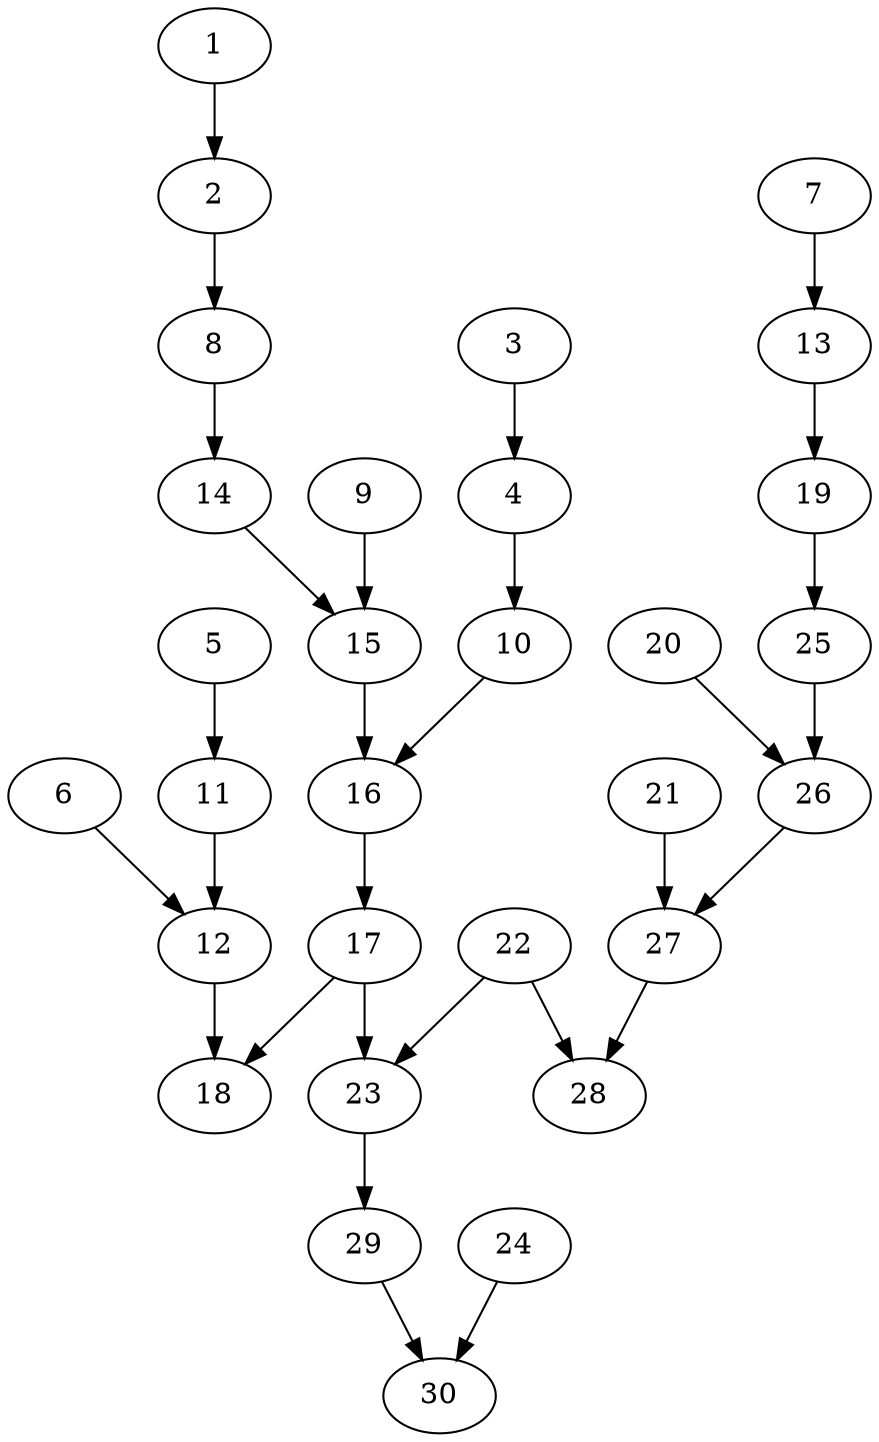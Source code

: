 digraph sample {
1 -> 2[color="black"];
2 -> 8[color="black"];
3 -> 4[color="black"];
4 -> 10[color="black"];
5 -> 11[color="black"];
6 -> 12[color="black"];
7 -> 13[color="black"];
8 -> 14[color="black"];
9 -> 15[color="black"];
11 -> 12[color="black"];
12 -> 18[color="black"];
13 -> 19[color="black"];
14 -> 15[color="black"];
16 -> 17[color="black"];
17 -> 23[color="black"];
19 -> 25[color="black"];
20 -> 26[color="black"];
21 -> 27[color="black"];
22 -> 28[color="black"];
23 -> 29[color="black"];
24 -> 30[color="black"];
25 -> 26[color="black"];
29 -> 30[color="black"];
17 -> 18[color="black"];
26 -> 27[color="black"];
10 -> 16[color="black"];
27 -> 28[color="black"];
22 -> 23[color="black"];
15 -> 16[color="black"];
}